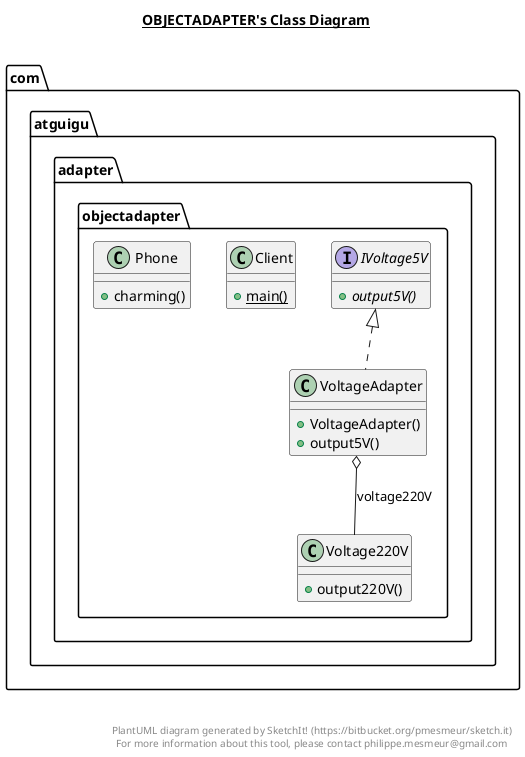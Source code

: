 @startuml

title __OBJECTADAPTER's Class Diagram__\n

  namespace com.atguigu.adapter.objectadapter {
    class com.atguigu.adapter.objectadapter.Client {
        {static} + main()
    }
  }
  

  namespace com.atguigu.adapter.objectadapter {
    interface com.atguigu.adapter.objectadapter.IVoltage5V {
        {abstract} + output5V()
    }
  }
  

  namespace com.atguigu.adapter.objectadapter {
    class com.atguigu.adapter.objectadapter.Phone {
        + charming()
    }
  }
  

  namespace com.atguigu.adapter.objectadapter {
    class com.atguigu.adapter.objectadapter.Voltage220V {
        + output220V()
    }
  }
  

  namespace com.atguigu.adapter.objectadapter {
    class com.atguigu.adapter.objectadapter.VoltageAdapter {
        + VoltageAdapter()
        + output5V()
    }
  }
  

  com.atguigu.adapter.objectadapter.VoltageAdapter .up.|> com.atguigu.adapter.objectadapter.IVoltage5V
  com.atguigu.adapter.objectadapter.VoltageAdapter o-- com.atguigu.adapter.objectadapter.Voltage220V : voltage220V


right footer


PlantUML diagram generated by SketchIt! (https://bitbucket.org/pmesmeur/sketch.it)
For more information about this tool, please contact philippe.mesmeur@gmail.com
endfooter

@enduml
